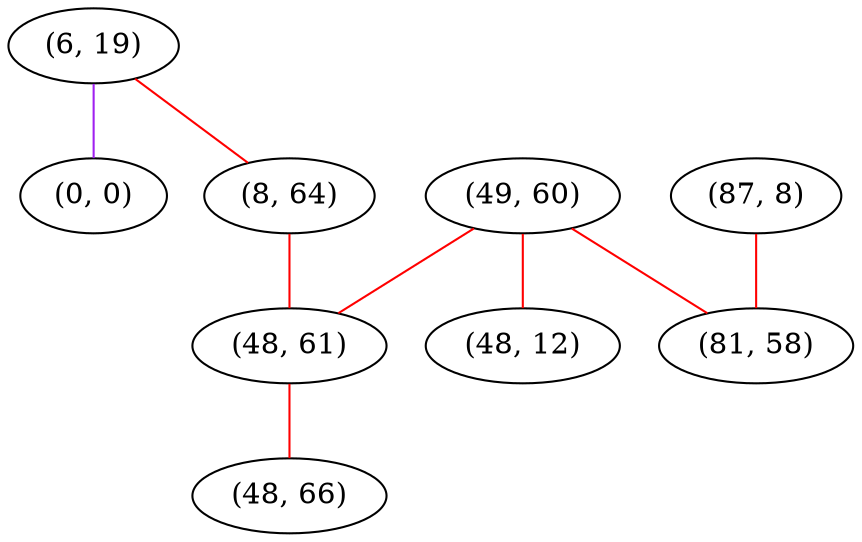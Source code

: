 graph "" {
"(6, 19)";
"(0, 0)";
"(49, 60)";
"(87, 8)";
"(8, 64)";
"(48, 61)";
"(48, 66)";
"(81, 58)";
"(48, 12)";
"(6, 19)" -- "(8, 64)"  [color=red, key=0, weight=1];
"(6, 19)" -- "(0, 0)"  [color=purple, key=0, weight=4];
"(49, 60)" -- "(81, 58)"  [color=red, key=0, weight=1];
"(49, 60)" -- "(48, 61)"  [color=red, key=0, weight=1];
"(49, 60)" -- "(48, 12)"  [color=red, key=0, weight=1];
"(87, 8)" -- "(81, 58)"  [color=red, key=0, weight=1];
"(8, 64)" -- "(48, 61)"  [color=red, key=0, weight=1];
"(48, 61)" -- "(48, 66)"  [color=red, key=0, weight=1];
}
